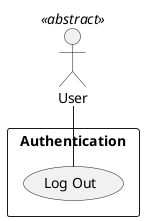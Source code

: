 @startuml Log Out
actor :User: <<abstract>>
rectangle "Authentication" {
  (Log Out) as LogOut
}
User -- LogOut
@enduml

# Participating Actors

- User

# Preconditions

- The User is authenticated

# Flow of Events

1. The User clicks a "Log out" button
2. The User confirms the log out action
3. The User is logged out
